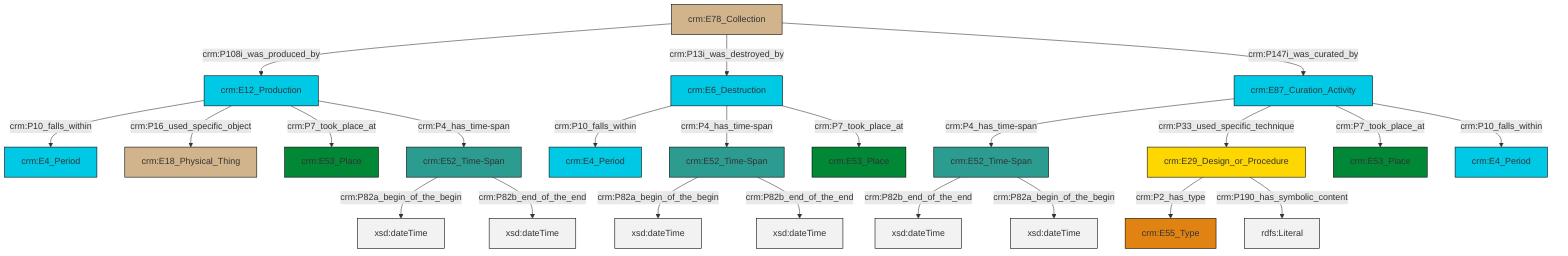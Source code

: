 graph TD
classDef Literal fill:#f2f2f2,stroke:#000000;
classDef CRM_Entity fill:#FFFFFF,stroke:#000000;
classDef Temporal_Entity fill:#00C9E6, stroke:#000000;
classDef Type fill:#E18312, stroke:#000000;
classDef Time-Span fill:#2C9C91, stroke:#000000;
classDef Appellation fill:#FFEB7F, stroke:#000000;
classDef Place fill:#008836, stroke:#000000;
classDef Persistent_Item fill:#B266B2, stroke:#000000;
classDef Conceptual_Object fill:#FFD700, stroke:#000000;
classDef Physical_Thing fill:#D2B48C, stroke:#000000;
classDef Actor fill:#f58aad, stroke:#000000;
classDef PC_Classes fill:#4ce600, stroke:#000000;
classDef Multi fill:#cccccc,stroke:#000000;

2["crm:E52_Time-Span"]:::Time-Span -->|crm:P82a_begin_of_the_begin| 3[xsd:dateTime]:::Literal
6["crm:E87_Curation_Activity"]:::Temporal_Entity -->|crm:P4_has_time-span| 7["crm:E52_Time-Span"]:::Time-Span
6["crm:E87_Curation_Activity"]:::Temporal_Entity -->|crm:P33_used_specific_technique| 11["crm:E29_Design_or_Procedure"]:::Conceptual_Object
19["crm:E78_Collection"]:::Physical_Thing -->|crm:P108i_was_produced_by| 0["crm:E12_Production"]:::Temporal_Entity
6["crm:E87_Curation_Activity"]:::Temporal_Entity -->|crm:P7_took_place_at| 20["crm:E53_Place"]:::Place
0["crm:E12_Production"]:::Temporal_Entity -->|crm:P10_falls_within| 21["crm:E4_Period"]:::Temporal_Entity
2["crm:E52_Time-Span"]:::Time-Span -->|crm:P82b_end_of_the_end| 23[xsd:dateTime]:::Literal
0["crm:E12_Production"]:::Temporal_Entity -->|crm:P16_used_specific_object| 14["crm:E18_Physical_Thing"]:::Physical_Thing
7["crm:E52_Time-Span"]:::Time-Span -->|crm:P82b_end_of_the_end| 24[xsd:dateTime]:::Literal
0["crm:E12_Production"]:::Temporal_Entity -->|crm:P7_took_place_at| 25["crm:E53_Place"]:::Place
26["crm:E52_Time-Span"]:::Time-Span -->|crm:P82a_begin_of_the_begin| 27[xsd:dateTime]:::Literal
19["crm:E78_Collection"]:::Physical_Thing -->|crm:P13i_was_destroyed_by| 4["crm:E6_Destruction"]:::Temporal_Entity
0["crm:E12_Production"]:::Temporal_Entity -->|crm:P4_has_time-span| 2["crm:E52_Time-Span"]:::Time-Span
19["crm:E78_Collection"]:::Physical_Thing -->|crm:P147i_was_curated_by| 6["crm:E87_Curation_Activity"]:::Temporal_Entity
4["crm:E6_Destruction"]:::Temporal_Entity -->|crm:P10_falls_within| 9["crm:E4_Period"]:::Temporal_Entity
11["crm:E29_Design_or_Procedure"]:::Conceptual_Object -->|crm:P2_has_type| 17["crm:E55_Type"]:::Type
11["crm:E29_Design_or_Procedure"]:::Conceptual_Object -->|crm:P190_has_symbolic_content| 31[rdfs:Literal]:::Literal
4["crm:E6_Destruction"]:::Temporal_Entity -->|crm:P4_has_time-span| 26["crm:E52_Time-Span"]:::Time-Span
6["crm:E87_Curation_Activity"]:::Temporal_Entity -->|crm:P10_falls_within| 12["crm:E4_Period"]:::Temporal_Entity
26["crm:E52_Time-Span"]:::Time-Span -->|crm:P82b_end_of_the_end| 36[xsd:dateTime]:::Literal
4["crm:E6_Destruction"]:::Temporal_Entity -->|crm:P7_took_place_at| 33["crm:E53_Place"]:::Place
7["crm:E52_Time-Span"]:::Time-Span -->|crm:P82a_begin_of_the_begin| 37[xsd:dateTime]:::Literal